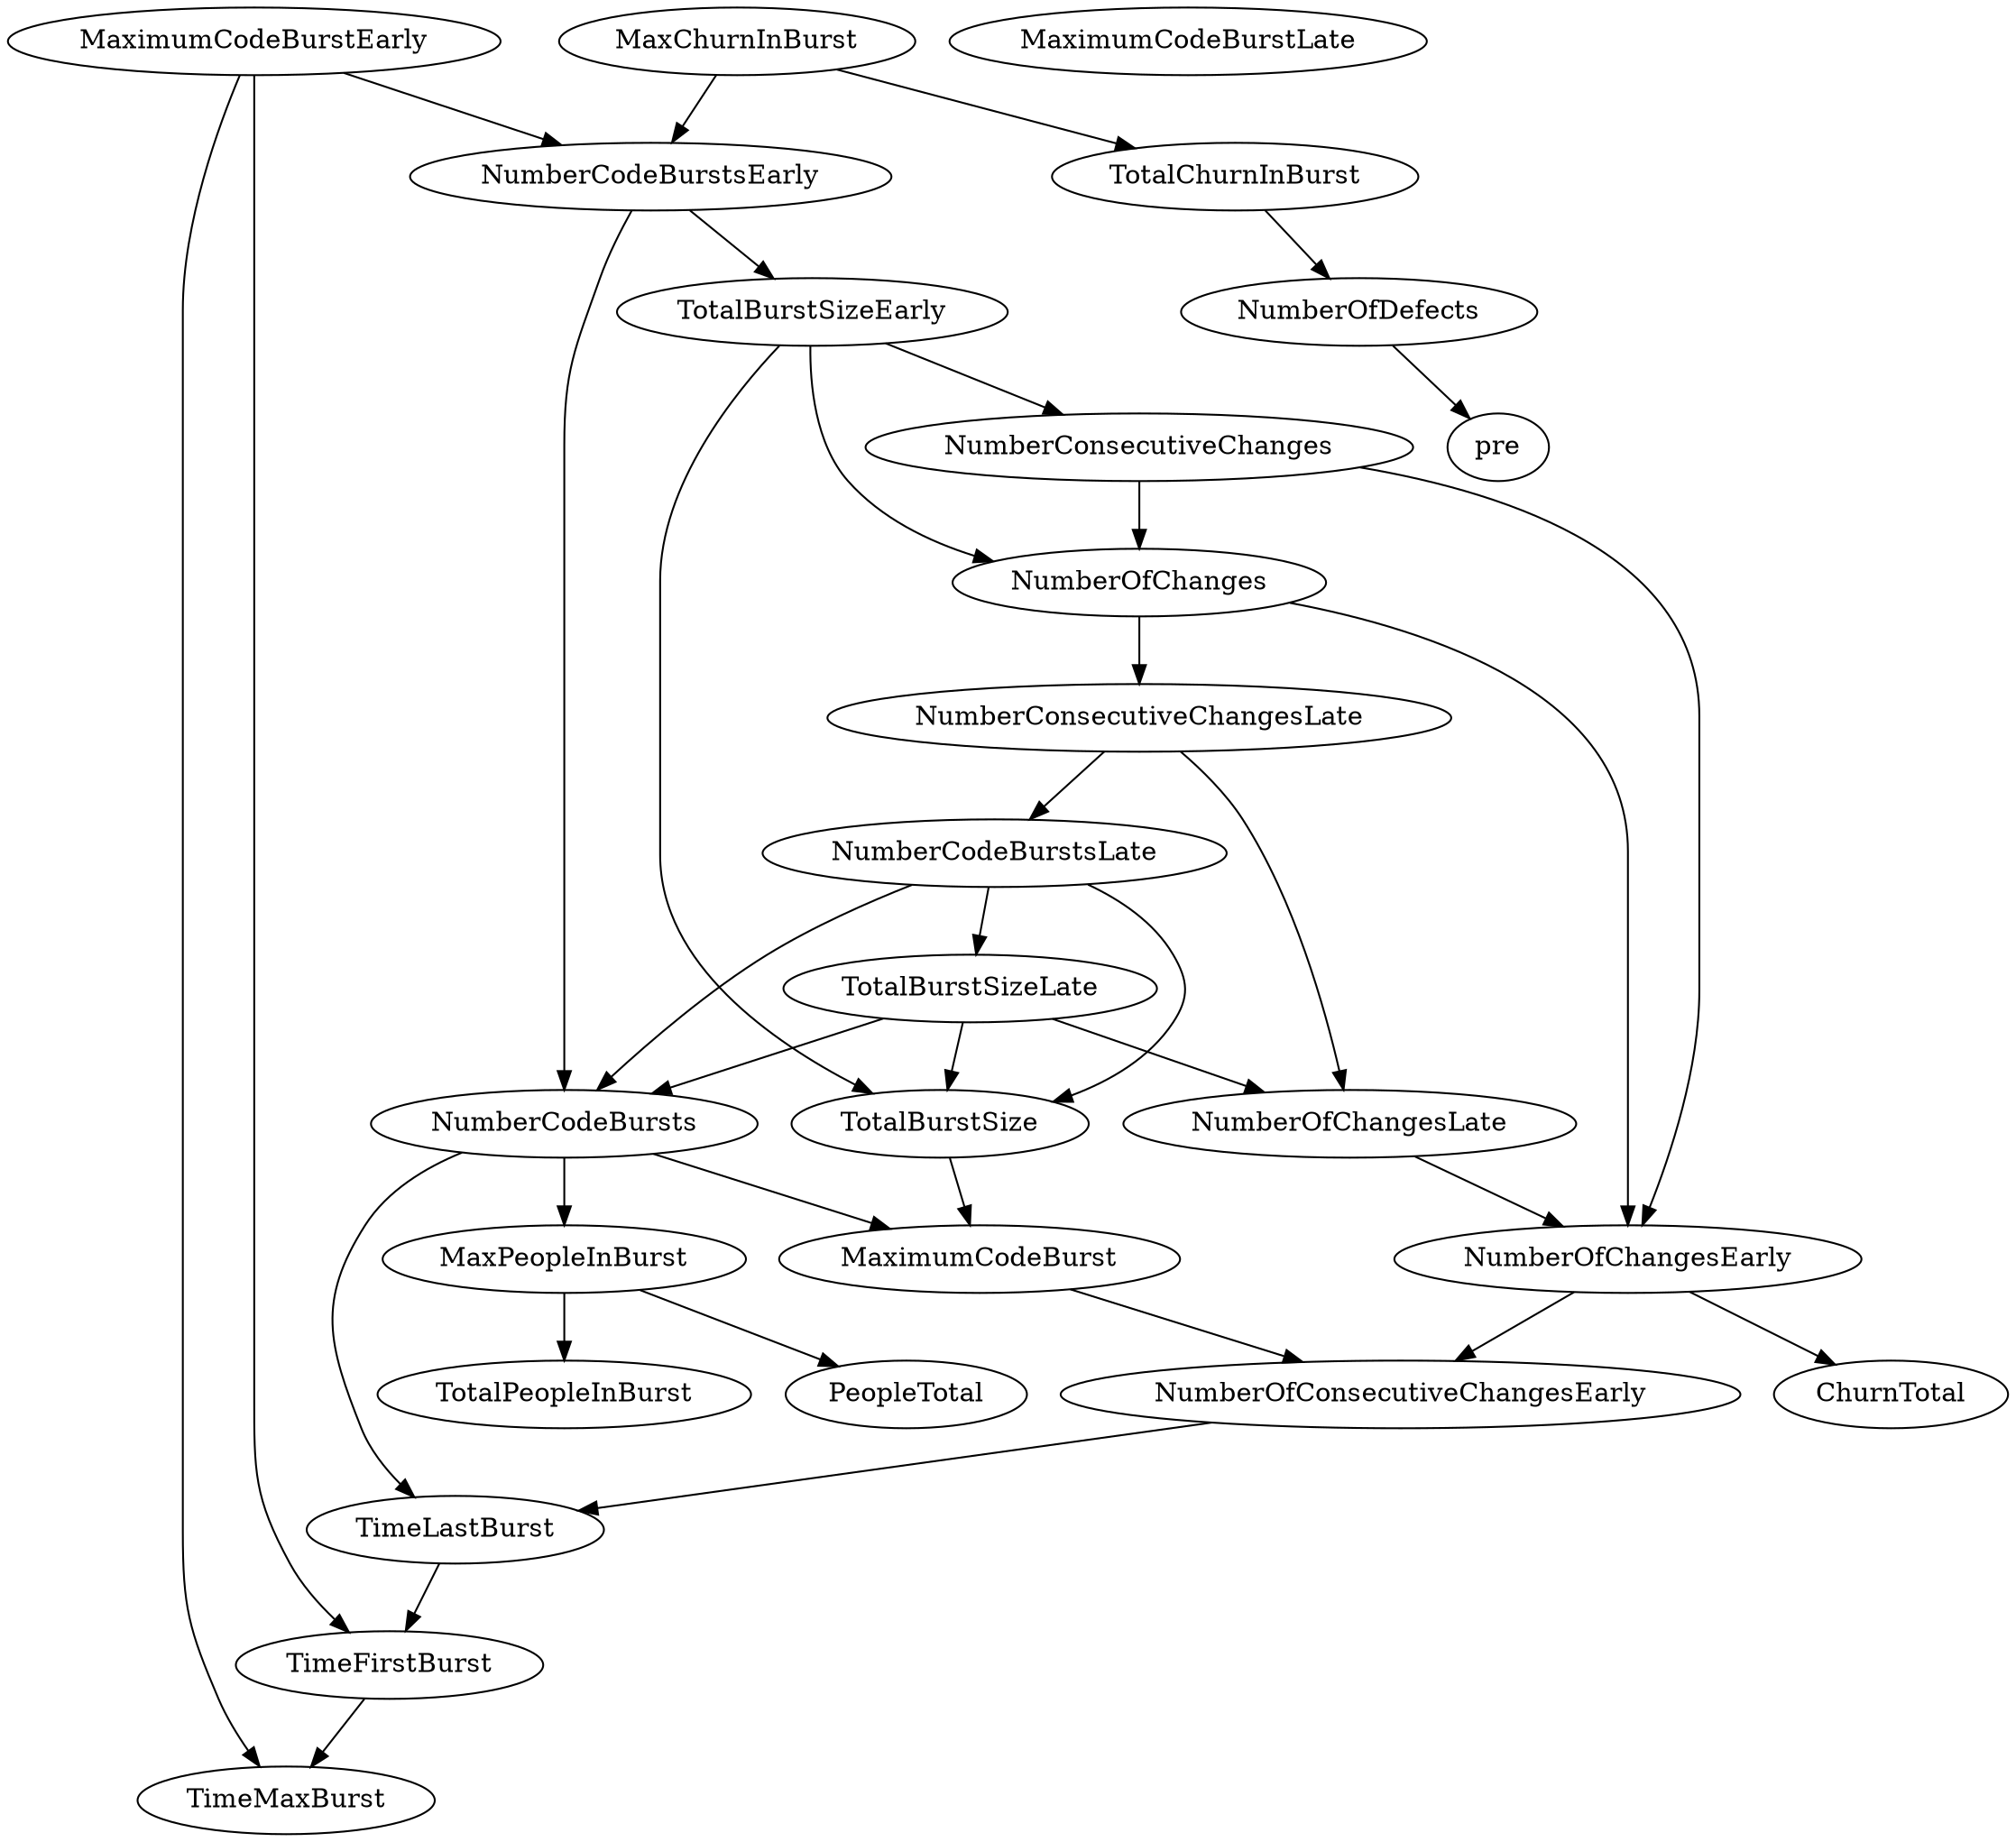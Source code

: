 digraph {
   TotalPeopleInBurst;
   MaximumCodeBurstLate;
   NumberOfChanges;
   MaxPeopleInBurst;
   TotalBurstSizeLate;
   NumberCodeBurstsLate;
   NumberOfChangesLate;
   NumberOfChangesEarly;
   MaxChurnInBurst;
   MaximumCodeBurstEarly;
   NumberCodeBurstsEarly;
   TimeFirstBurst;
   TotalChurnInBurst;
   ChurnTotal;
   MaximumCodeBurst;
   NumberOfConsecutiveChangesEarly;
   NumberConsecutiveChangesLate;
   TotalBurstSizeEarly;
   TotalBurstSize;
   TimeMaxBurst;
   NumberConsecutiveChanges;
   TimeLastBurst;
   NumberCodeBursts;
   PeopleTotal;
   pre;
   NumberOfDefects;
   NumberOfChanges -> NumberOfChangesEarly;
   NumberOfChanges -> NumberConsecutiveChangesLate;
   MaxPeopleInBurst -> TotalPeopleInBurst;
   MaxPeopleInBurst -> PeopleTotal;
   TotalBurstSizeLate -> NumberOfChangesLate;
   TotalBurstSizeLate -> TotalBurstSize;
   TotalBurstSizeLate -> NumberCodeBursts;
   NumberCodeBurstsLate -> TotalBurstSizeLate;
   NumberCodeBurstsLate -> TotalBurstSize;
   NumberCodeBurstsLate -> NumberCodeBursts;
   NumberOfChangesLate -> NumberOfChangesEarly;
   NumberOfChangesEarly -> ChurnTotal;
   NumberOfChangesEarly -> NumberOfConsecutiveChangesEarly;
   MaxChurnInBurst -> NumberCodeBurstsEarly;
   MaxChurnInBurst -> TotalChurnInBurst;
   MaximumCodeBurstEarly -> NumberCodeBurstsEarly;
   MaximumCodeBurstEarly -> TimeFirstBurst;
   MaximumCodeBurstEarly -> TimeMaxBurst;
   NumberCodeBurstsEarly -> TotalBurstSizeEarly;
   NumberCodeBurstsEarly -> NumberCodeBursts;
   TimeFirstBurst -> TimeMaxBurst;
   TotalChurnInBurst -> NumberOfDefects;
   MaximumCodeBurst -> NumberOfConsecutiveChangesEarly;
   NumberOfConsecutiveChangesEarly -> TimeLastBurst;
   NumberConsecutiveChangesLate -> NumberCodeBurstsLate;
   NumberConsecutiveChangesLate -> NumberOfChangesLate;
   TotalBurstSizeEarly -> NumberOfChanges;
   TotalBurstSizeEarly -> TotalBurstSize;
   TotalBurstSizeEarly -> NumberConsecutiveChanges;
   TotalBurstSize -> MaximumCodeBurst;
   NumberConsecutiveChanges -> NumberOfChanges;
   NumberConsecutiveChanges -> NumberOfChangesEarly;
   TimeLastBurst -> TimeFirstBurst;
   NumberCodeBursts -> MaxPeopleInBurst;
   NumberCodeBursts -> MaximumCodeBurst;
   NumberCodeBursts -> TimeLastBurst;
   NumberOfDefects -> pre;
}
